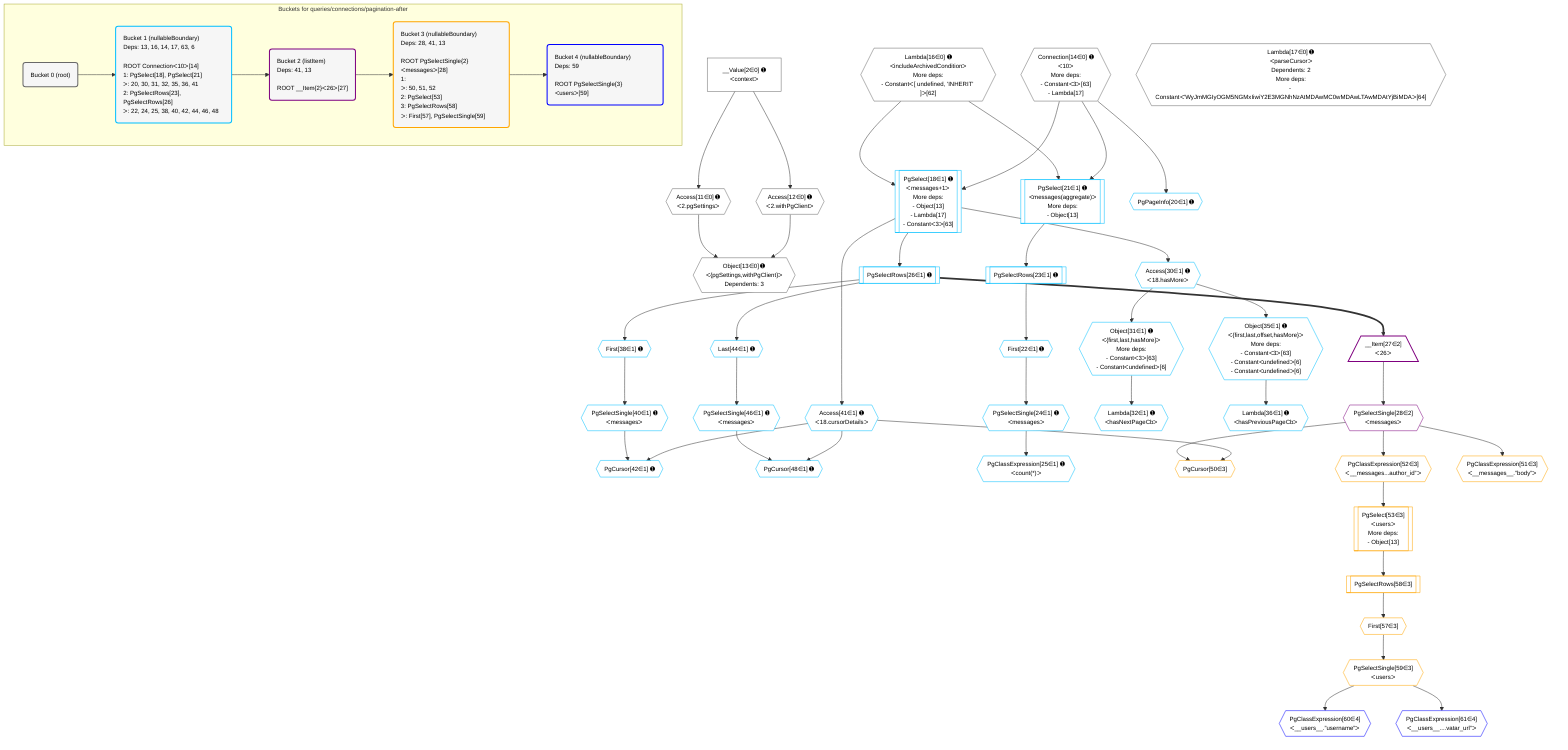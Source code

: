 %%{init: {'themeVariables': { 'fontSize': '12px'}}}%%
graph TD
    classDef path fill:#eee,stroke:#000,color:#000
    classDef plan fill:#fff,stroke-width:1px,color:#000
    classDef itemplan fill:#fff,stroke-width:2px,color:#000
    classDef unbatchedplan fill:#dff,stroke-width:1px,color:#000
    classDef sideeffectplan fill:#fcc,stroke-width:2px,color:#000
    classDef bucket fill:#f6f6f6,color:#000,stroke-width:2px,text-align:left

    subgraph "Buckets for queries/connections/pagination-after"
    Bucket0("Bucket 0 (root)"):::bucket
    Bucket1("Bucket 1 (nullableBoundary)<br />Deps: 13, 16, 14, 17, 63, 6<br /><br />ROOT Connectionᐸ10ᐳ[14]<br />1: PgSelect[18], PgSelect[21]<br />ᐳ: 20, 30, 31, 32, 35, 36, 41<br />2: PgSelectRows[23], PgSelectRows[26]<br />ᐳ: 22, 24, 25, 38, 40, 42, 44, 46, 48"):::bucket
    Bucket2("Bucket 2 (listItem)<br />Deps: 41, 13<br /><br />ROOT __Item{2}ᐸ26ᐳ[27]"):::bucket
    Bucket3("Bucket 3 (nullableBoundary)<br />Deps: 28, 41, 13<br /><br />ROOT PgSelectSingle{2}ᐸmessagesᐳ[28]<br />1: <br />ᐳ: 50, 51, 52<br />2: PgSelect[53]<br />3: PgSelectRows[58]<br />ᐳ: First[57], PgSelectSingle[59]"):::bucket
    Bucket4("Bucket 4 (nullableBoundary)<br />Deps: 59<br /><br />ROOT PgSelectSingle{3}ᐸusersᐳ[59]"):::bucket
    end
    Bucket0 --> Bucket1
    Bucket1 --> Bucket2
    Bucket2 --> Bucket3
    Bucket3 --> Bucket4

    %% plan dependencies
    Object13{{"Object[13∈0] ➊<br />ᐸ{pgSettings,withPgClient}ᐳ<br />Dependents: 3"}}:::plan
    Access11{{"Access[11∈0] ➊<br />ᐸ2.pgSettingsᐳ"}}:::plan
    Access12{{"Access[12∈0] ➊<br />ᐸ2.withPgClientᐳ"}}:::plan
    Access11 & Access12 --> Object13
    Connection14{{"Connection[14∈0] ➊<br />ᐸ10ᐳ<br />More deps:<br />- Constantᐸ3ᐳ[63]<br />- Lambda[17]"}}:::plan
    __Value2["__Value[2∈0] ➊<br />ᐸcontextᐳ"]:::plan
    __Value2 --> Access11
    __Value2 --> Access12
    Lambda16{{"Lambda[16∈0] ➊<br />ᐸincludeArchivedConditionᐳ<br />More deps:<br />- Constantᐸ[ undefined, 'INHERIT' ]ᐳ[62]"}}:::plan
    Lambda17{{"Lambda[17∈0] ➊<br />ᐸparseCursorᐳ<br />Dependents: 2<br />More deps:<br />- Constantᐸ'WyJmMGIyOGM5NGMxIiwiY2E3MGNhNzAtMDAwMC0wMDAwLTAwMDAtYjBiMDAᐳ[64]"}}:::plan
    PgSelect18[["PgSelect[18∈1] ➊<br />ᐸmessages+1ᐳ<br />More deps:<br />- Object[13]<br />- Lambda[17]<br />- Constantᐸ3ᐳ[63]"]]:::plan
    Lambda16 & Connection14 --> PgSelect18
    Object35{{"Object[35∈1] ➊<br />ᐸ{first,last,offset,hasMore}ᐳ<br />More deps:<br />- Constantᐸ3ᐳ[63]<br />- Constantᐸundefinedᐳ[6]<br />- Constantᐸundefinedᐳ[6]"}}:::plan
    Access30{{"Access[30∈1] ➊<br />ᐸ18.hasMoreᐳ"}}:::plan
    Access30 --> Object35
    PgSelect21[["PgSelect[21∈1] ➊<br />ᐸmessages(aggregate)ᐳ<br />More deps:<br />- Object[13]"]]:::plan
    Lambda16 & Connection14 --> PgSelect21
    Object31{{"Object[31∈1] ➊<br />ᐸ{first,last,hasMore}ᐳ<br />More deps:<br />- Constantᐸ3ᐳ[63]<br />- Constantᐸundefinedᐳ[6]"}}:::plan
    Access30 --> Object31
    PgCursor42{{"PgCursor[42∈1] ➊"}}:::plan
    PgSelectSingle40{{"PgSelectSingle[40∈1] ➊<br />ᐸmessagesᐳ"}}:::plan
    Access41{{"Access[41∈1] ➊<br />ᐸ18.cursorDetailsᐳ"}}:::plan
    PgSelectSingle40 & Access41 --> PgCursor42
    PgCursor48{{"PgCursor[48∈1] ➊"}}:::plan
    PgSelectSingle46{{"PgSelectSingle[46∈1] ➊<br />ᐸmessagesᐳ"}}:::plan
    PgSelectSingle46 & Access41 --> PgCursor48
    PgPageInfo20{{"PgPageInfo[20∈1] ➊"}}:::plan
    Connection14 --> PgPageInfo20
    First22{{"First[22∈1] ➊"}}:::plan
    PgSelectRows23[["PgSelectRows[23∈1] ➊"]]:::plan
    PgSelectRows23 --> First22
    PgSelect21 --> PgSelectRows23
    PgSelectSingle24{{"PgSelectSingle[24∈1] ➊<br />ᐸmessagesᐳ"}}:::plan
    First22 --> PgSelectSingle24
    PgClassExpression25{{"PgClassExpression[25∈1] ➊<br />ᐸcount(*)ᐳ"}}:::plan
    PgSelectSingle24 --> PgClassExpression25
    PgSelectRows26[["PgSelectRows[26∈1] ➊"]]:::plan
    PgSelect18 --> PgSelectRows26
    PgSelect18 --> Access30
    Lambda32{{"Lambda[32∈1] ➊<br />ᐸhasNextPageCbᐳ"}}:::plan
    Object31 --> Lambda32
    Lambda36{{"Lambda[36∈1] ➊<br />ᐸhasPreviousPageCbᐳ"}}:::plan
    Object35 --> Lambda36
    First38{{"First[38∈1] ➊"}}:::plan
    PgSelectRows26 --> First38
    First38 --> PgSelectSingle40
    PgSelect18 --> Access41
    Last44{{"Last[44∈1] ➊"}}:::plan
    PgSelectRows26 --> Last44
    Last44 --> PgSelectSingle46
    __Item27[/"__Item[27∈2]<br />ᐸ26ᐳ"\]:::itemplan
    PgSelectRows26 ==> __Item27
    PgSelectSingle28{{"PgSelectSingle[28∈2]<br />ᐸmessagesᐳ"}}:::plan
    __Item27 --> PgSelectSingle28
    PgCursor50{{"PgCursor[50∈3]"}}:::plan
    PgSelectSingle28 & Access41 --> PgCursor50
    PgSelect53[["PgSelect[53∈3]<br />ᐸusersᐳ<br />More deps:<br />- Object[13]"]]:::plan
    PgClassExpression52{{"PgClassExpression[52∈3]<br />ᐸ__messages...author_id”ᐳ"}}:::plan
    PgClassExpression52 --> PgSelect53
    PgClassExpression51{{"PgClassExpression[51∈3]<br />ᐸ__messages__.”body”ᐳ"}}:::plan
    PgSelectSingle28 --> PgClassExpression51
    PgSelectSingle28 --> PgClassExpression52
    First57{{"First[57∈3]"}}:::plan
    PgSelectRows58[["PgSelectRows[58∈3]"]]:::plan
    PgSelectRows58 --> First57
    PgSelect53 --> PgSelectRows58
    PgSelectSingle59{{"PgSelectSingle[59∈3]<br />ᐸusersᐳ"}}:::plan
    First57 --> PgSelectSingle59
    PgClassExpression60{{"PgClassExpression[60∈4]<br />ᐸ__users__.”username”ᐳ"}}:::plan
    PgSelectSingle59 --> PgClassExpression60
    PgClassExpression61{{"PgClassExpression[61∈4]<br />ᐸ__users__....vatar_url”ᐳ"}}:::plan
    PgSelectSingle59 --> PgClassExpression61

    %% define steps
    classDef bucket0 stroke:#696969
    class Bucket0,__Value2,Access11,Access12,Object13,Connection14,Lambda16,Lambda17 bucket0
    classDef bucket1 stroke:#00bfff
    class Bucket1,PgSelect18,PgPageInfo20,PgSelect21,First22,PgSelectRows23,PgSelectSingle24,PgClassExpression25,PgSelectRows26,Access30,Object31,Lambda32,Object35,Lambda36,First38,PgSelectSingle40,Access41,PgCursor42,Last44,PgSelectSingle46,PgCursor48 bucket1
    classDef bucket2 stroke:#7f007f
    class Bucket2,__Item27,PgSelectSingle28 bucket2
    classDef bucket3 stroke:#ffa500
    class Bucket3,PgCursor50,PgClassExpression51,PgClassExpression52,PgSelect53,First57,PgSelectRows58,PgSelectSingle59 bucket3
    classDef bucket4 stroke:#0000ff
    class Bucket4,PgClassExpression60,PgClassExpression61 bucket4